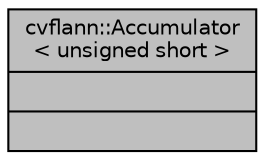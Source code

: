 digraph "cvflann::Accumulator&lt; unsigned short &gt;"
{
 // LATEX_PDF_SIZE
  edge [fontname="Helvetica",fontsize="10",labelfontname="Helvetica",labelfontsize="10"];
  node [fontname="Helvetica",fontsize="10",shape=record];
  Node1 [label="{cvflann::Accumulator\l\< unsigned short \>\n||}",height=0.2,width=0.4,color="black", fillcolor="grey75", style="filled", fontcolor="black",tooltip=" "];
}
